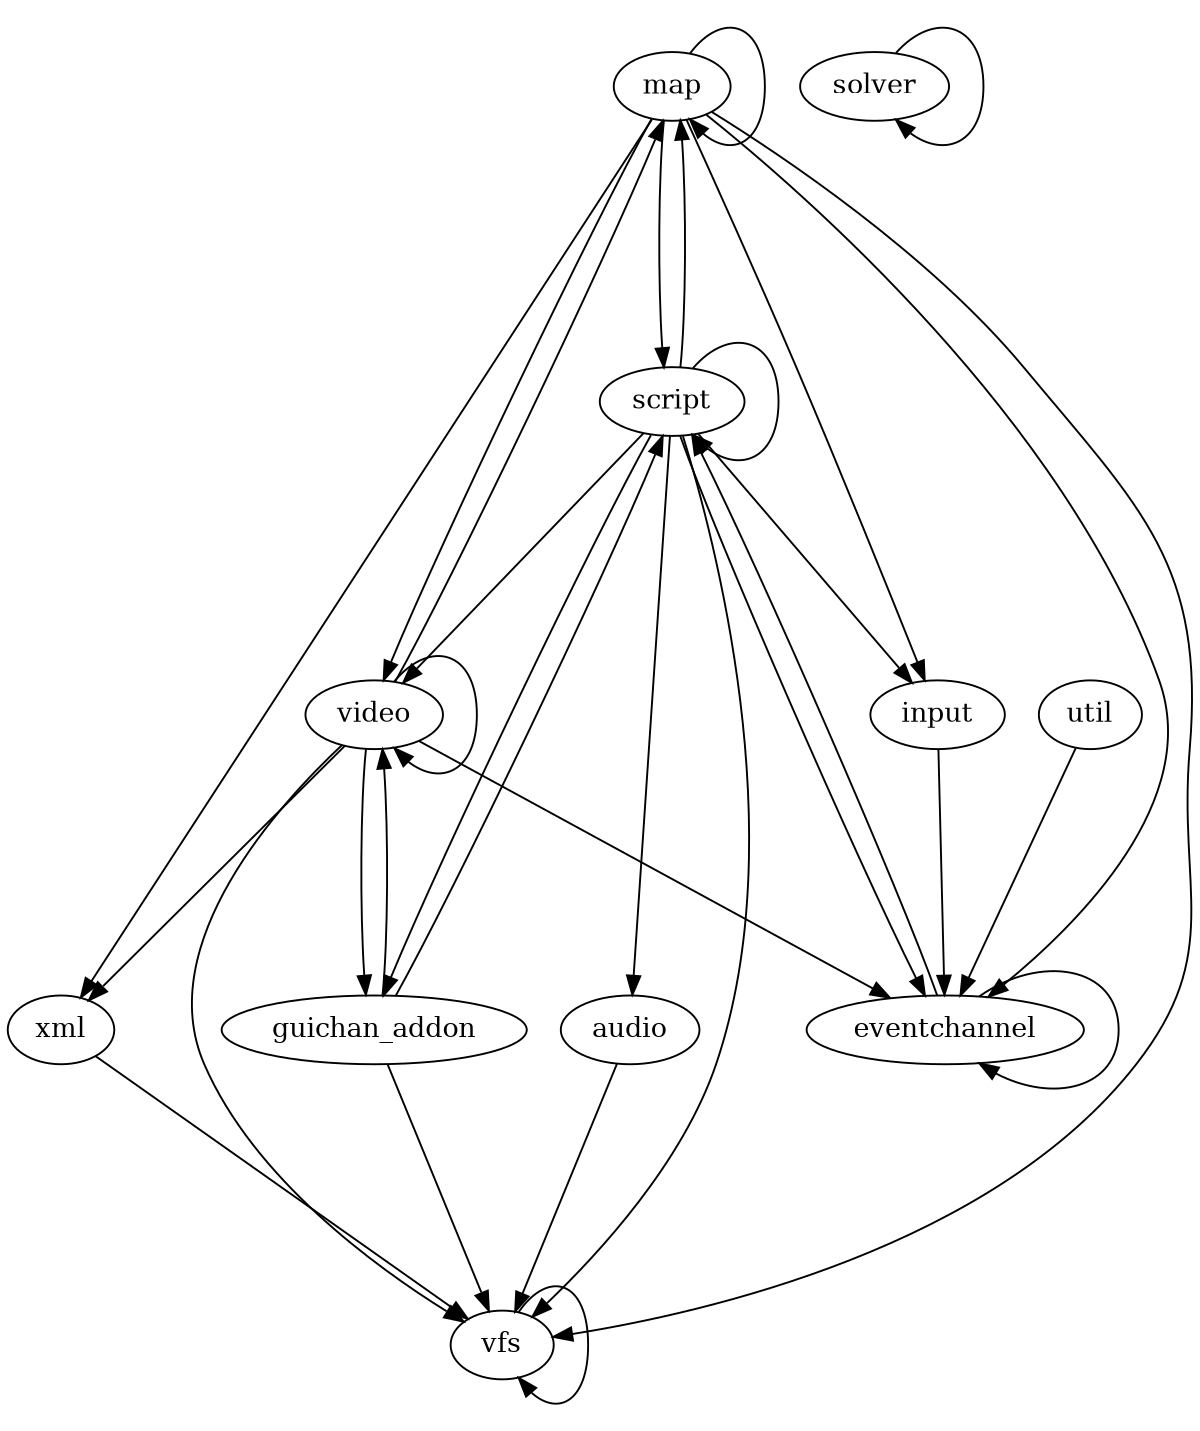digraph "source tree" {
    overlap=scale;
    size="8,10";
    ratio="fill";
    fontsize="16";
    fontname="Helvetica";
    clusterrank="local";
    "xml" -> "vfs"
    "map" -> "xml"
    "map" -> "map"
    "map" -> "script"
    "map" -> "eventchannel"
    "map" -> "video"
    "map" -> "input"
    "map" -> "vfs"
    "script" -> "map"
    "script" -> "script"
    "script" -> "eventchannel"
    "script" -> "guichan_addon"
    "script" -> "video"
    "script" -> "input"
    "script" -> "audio"
    "script" -> "vfs"
    "solver" -> "solver"
    "eventchannel" -> "eventchannel"
    "eventchannel" -> "script"
    "guichan_addon" -> "vfs"
    "guichan_addon" -> "video"
    "guichan_addon" -> "script"
    "util" -> "eventchannel"
    "video" -> "xml"
    "video" -> "map"
    "video" -> "eventchannel"
    "video" -> "guichan_addon"
    "video" -> "video"
    "video" -> "vfs"
    "input" -> "eventchannel"
    "audio" -> "vfs"
    "vfs" -> "vfs"
}